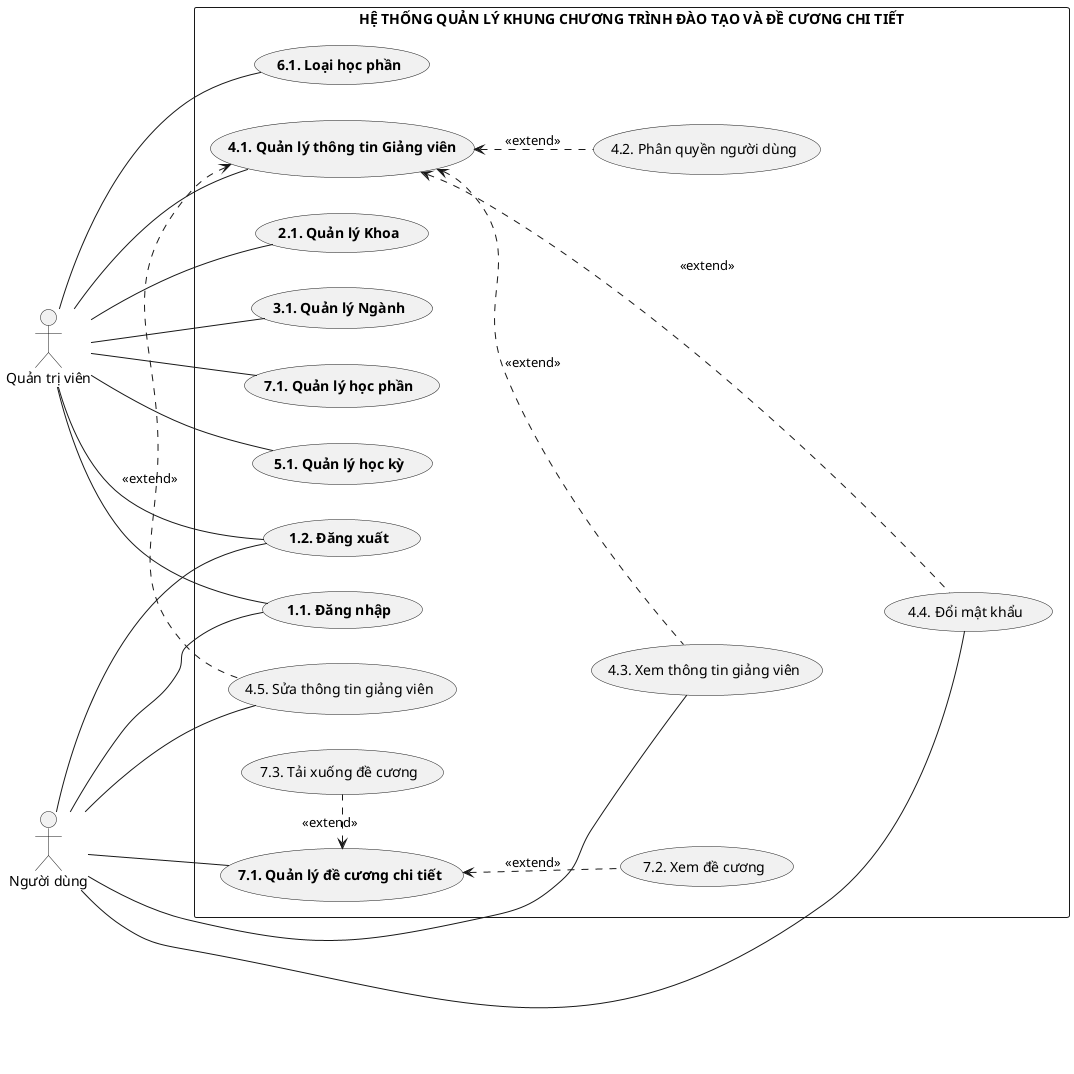 @startuml uc
'skinparam linetype ortho
'scale  2/3
left to right direction
actor "Quản trị viên" as ad
actor "Người dùng" as us

rectangle "**HỆ THỐNG QUẢN LÝ KHUNG CHƯƠNG TRÌNH ĐÀO TẠO VÀ ĐỀ CƯƠNG CHI TIẾT**" {
  usecase "**1.2. Đăng xuất**" as dx
  usecase "**4.1. Quản lý thông tin Giảng viên**" as qlttgv
  usecase "**1.1. Đăng nhập**" as dn
  usecase "**7.1. Quản lý đề cương chi tiết**" as qldcct
  'usecase "Quản lý chương trình đạo tạo" as qlctdt
  usecase "4.3. Xem thông tin giảng viên" as xttgv
  usecase "4.5. Sửa thông tin giảng viên" as sttgv
  usecase "4.4. Đổi mật khẩu" as dmk
  usecase "7.3. Tải xuống đề cương" as txdc
  usecase "7.2. Xem đề cương" as xdc
  'usecase "Xem chương trình đào tạo" as xctdt
  usecase "**2.1. Quản lý Khoa**" as qlk
  usecase "**3.1. Quản lý Ngành**" as qln
  usecase "**7.1. Quản lý học phần**" as qlhp
  usecase "**5.1. Quản lý học kỳ**" as qlhk
  ' quantrivien
  usecase "4.2. Phân quyền người dùng" as pqnd
  usecase "**6.1. Loại học phần**" as lhp
}

us -- dn
ad - dn
qlttgv <.. xttgv : <<extend>>
qlttgv <... dmk : <<extend>>
qlttgv <. sttgv : <<extend>>
us - xttgv
us -- dmk
us - sttgv
qldcct <. txdc : <<extend>>
qldcct <.. xdc : <<extend>>
qlttgv <.. pqnd : <<extend>>
ad -- qlttgv
ad -- dx
us - dx
'qlctdt <. xctdt : <<extend>>
'us --> xctdt
us - qldcct
ad - qlk
ad - qln
ad - qlhp
ad - qlhk
ad - lhp

@enduml